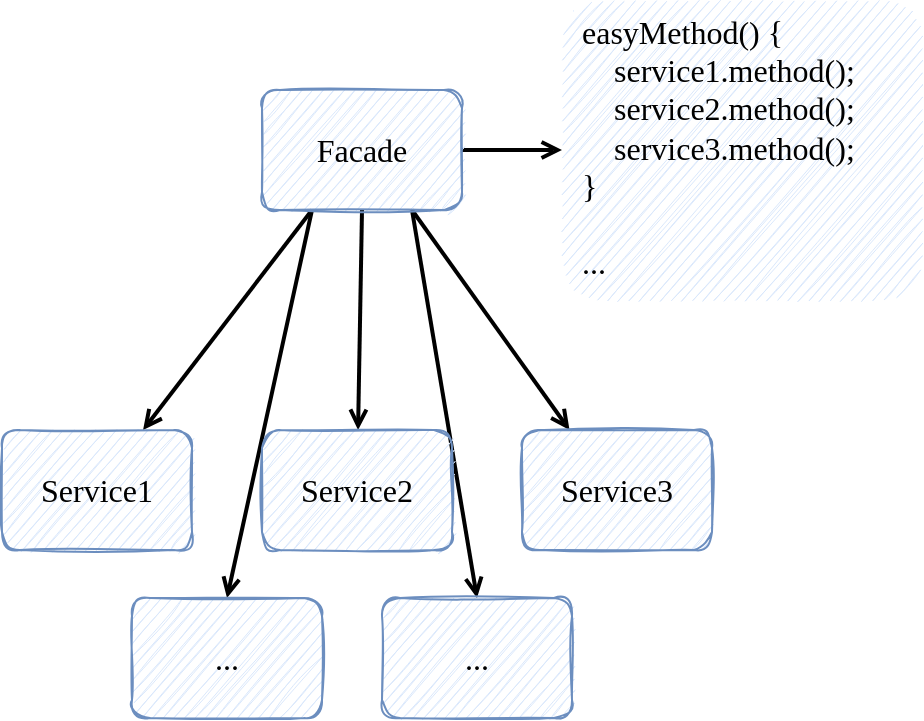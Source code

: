 <mxfile version="20.3.0" type="device"><diagram id="0GwhqxekJrT-VnxqsKM9" name="第 1 页"><mxGraphModel dx="1072" dy="774" grid="1" gridSize="10" guides="1" tooltips="1" connect="1" arrows="1" fold="1" page="1" pageScale="1" pageWidth="1169" pageHeight="827" math="0" shadow="0"><root><mxCell id="0"/><mxCell id="1" parent="0"/><mxCell id="F8iyRb3Pv0SXZNGG_vmm-53" style="edgeStyle=none;rounded=0;sketch=1;orthogonalLoop=1;jettySize=auto;html=1;strokeWidth=2;fontFamily=Comic Sans MS;fontSize=16;" parent="1" edge="1"><mxGeometry relative="1" as="geometry"><mxPoint x="730" y="510" as="sourcePoint"/></mxGeometry></mxCell><mxCell id="k0iX136rv-r_lHL9TjmA-47" style="rounded=0;orthogonalLoop=1;jettySize=auto;html=1;exitX=0.25;exitY=1;exitDx=0;exitDy=0;strokeWidth=2;fontFamily=Comic Sans MS;fontSize=16;endArrow=open;endFill=0;" edge="1" parent="1" source="k0iX136rv-r_lHL9TjmA-43" target="k0iX136rv-r_lHL9TjmA-44"><mxGeometry relative="1" as="geometry"/></mxCell><mxCell id="k0iX136rv-r_lHL9TjmA-48" style="edgeStyle=none;rounded=0;orthogonalLoop=1;jettySize=auto;html=1;exitX=0.5;exitY=1;exitDx=0;exitDy=0;strokeWidth=2;fontFamily=Comic Sans MS;fontSize=16;endArrow=open;endFill=0;" edge="1" parent="1" source="k0iX136rv-r_lHL9TjmA-43" target="k0iX136rv-r_lHL9TjmA-45"><mxGeometry relative="1" as="geometry"/></mxCell><mxCell id="k0iX136rv-r_lHL9TjmA-49" style="edgeStyle=none;rounded=0;orthogonalLoop=1;jettySize=auto;html=1;exitX=0.75;exitY=1;exitDx=0;exitDy=0;entryX=0.25;entryY=0;entryDx=0;entryDy=0;strokeWidth=2;fontFamily=Comic Sans MS;fontSize=16;endArrow=open;endFill=0;" edge="1" parent="1" source="k0iX136rv-r_lHL9TjmA-43" target="k0iX136rv-r_lHL9TjmA-46"><mxGeometry relative="1" as="geometry"/></mxCell><mxCell id="k0iX136rv-r_lHL9TjmA-52" style="edgeStyle=none;rounded=0;orthogonalLoop=1;jettySize=auto;html=1;exitX=0.25;exitY=1;exitDx=0;exitDy=0;entryX=0.5;entryY=0;entryDx=0;entryDy=0;strokeWidth=2;fontFamily=Comic Sans MS;fontSize=16;endArrow=open;endFill=0;" edge="1" parent="1" source="k0iX136rv-r_lHL9TjmA-43" target="k0iX136rv-r_lHL9TjmA-51"><mxGeometry relative="1" as="geometry"/></mxCell><mxCell id="k0iX136rv-r_lHL9TjmA-54" style="edgeStyle=none;rounded=0;orthogonalLoop=1;jettySize=auto;html=1;exitX=0.75;exitY=1;exitDx=0;exitDy=0;entryX=0.5;entryY=0;entryDx=0;entryDy=0;strokeWidth=2;fontFamily=Comic Sans MS;fontSize=16;endArrow=open;endFill=0;" edge="1" parent="1" source="k0iX136rv-r_lHL9TjmA-43" target="k0iX136rv-r_lHL9TjmA-53"><mxGeometry relative="1" as="geometry"/></mxCell><mxCell id="k0iX136rv-r_lHL9TjmA-57" style="edgeStyle=none;rounded=0;orthogonalLoop=1;jettySize=auto;html=1;strokeWidth=2;fontFamily=Comic Sans MS;fontSize=16;endArrow=open;endFill=0;" edge="1" parent="1" source="k0iX136rv-r_lHL9TjmA-43" target="k0iX136rv-r_lHL9TjmA-56"><mxGeometry relative="1" as="geometry"/></mxCell><mxCell id="k0iX136rv-r_lHL9TjmA-43" value="Facade" style="rounded=1;whiteSpace=wrap;html=1;sketch=1;fontFamily=Comic Sans MS;fontSize=16;fillColor=#dae8fc;strokeColor=#6c8ebf;" vertex="1" parent="1"><mxGeometry x="650" y="160" width="100" height="60" as="geometry"/></mxCell><mxCell id="k0iX136rv-r_lHL9TjmA-44" value="Service1" style="rounded=1;whiteSpace=wrap;html=1;sketch=1;fontFamily=Comic Sans MS;fontSize=16;fillColor=#dae8fc;strokeColor=#6c8ebf;" vertex="1" parent="1"><mxGeometry x="520" y="330" width="95" height="60" as="geometry"/></mxCell><mxCell id="k0iX136rv-r_lHL9TjmA-45" value="Service2" style="rounded=1;whiteSpace=wrap;html=1;sketch=1;fontFamily=Comic Sans MS;fontSize=16;fillColor=#dae8fc;strokeColor=#6c8ebf;" vertex="1" parent="1"><mxGeometry x="650" y="330" width="95" height="60" as="geometry"/></mxCell><mxCell id="k0iX136rv-r_lHL9TjmA-46" value="Service3" style="rounded=1;whiteSpace=wrap;html=1;sketch=1;fontFamily=Comic Sans MS;fontSize=16;fillColor=#dae8fc;strokeColor=#6c8ebf;" vertex="1" parent="1"><mxGeometry x="780" y="330" width="95" height="60" as="geometry"/></mxCell><mxCell id="k0iX136rv-r_lHL9TjmA-51" value="..." style="rounded=1;whiteSpace=wrap;html=1;sketch=1;fontFamily=Comic Sans MS;fontSize=16;fillColor=#dae8fc;strokeColor=#6c8ebf;" vertex="1" parent="1"><mxGeometry x="585" y="414" width="95" height="60" as="geometry"/></mxCell><mxCell id="k0iX136rv-r_lHL9TjmA-53" value="..." style="rounded=1;whiteSpace=wrap;html=1;sketch=1;fontFamily=Comic Sans MS;fontSize=16;fillColor=#dae8fc;strokeColor=#6c8ebf;" vertex="1" parent="1"><mxGeometry x="710" y="414" width="95" height="60" as="geometry"/></mxCell><mxCell id="k0iX136rv-r_lHL9TjmA-56" value="&amp;nbsp; easyMethod() {&lt;br&gt;&amp;nbsp; &amp;nbsp; &amp;nbsp; service1.method();&lt;br&gt;&amp;nbsp; &amp;nbsp; &amp;nbsp; service2.method();&lt;br&gt;&amp;nbsp; &amp;nbsp; &amp;nbsp; service3.method();&lt;br&gt;&amp;nbsp; }&lt;br&gt;&lt;br&gt;&amp;nbsp; ..." style="rounded=1;whiteSpace=wrap;html=1;sketch=1;fontFamily=Comic Sans MS;fontSize=16;fillColor=#dae8fc;strokeColor=none;align=left;verticalAlign=top;" vertex="1" parent="1"><mxGeometry x="800" y="115" width="180" height="150" as="geometry"/></mxCell></root></mxGraphModel></diagram></mxfile>